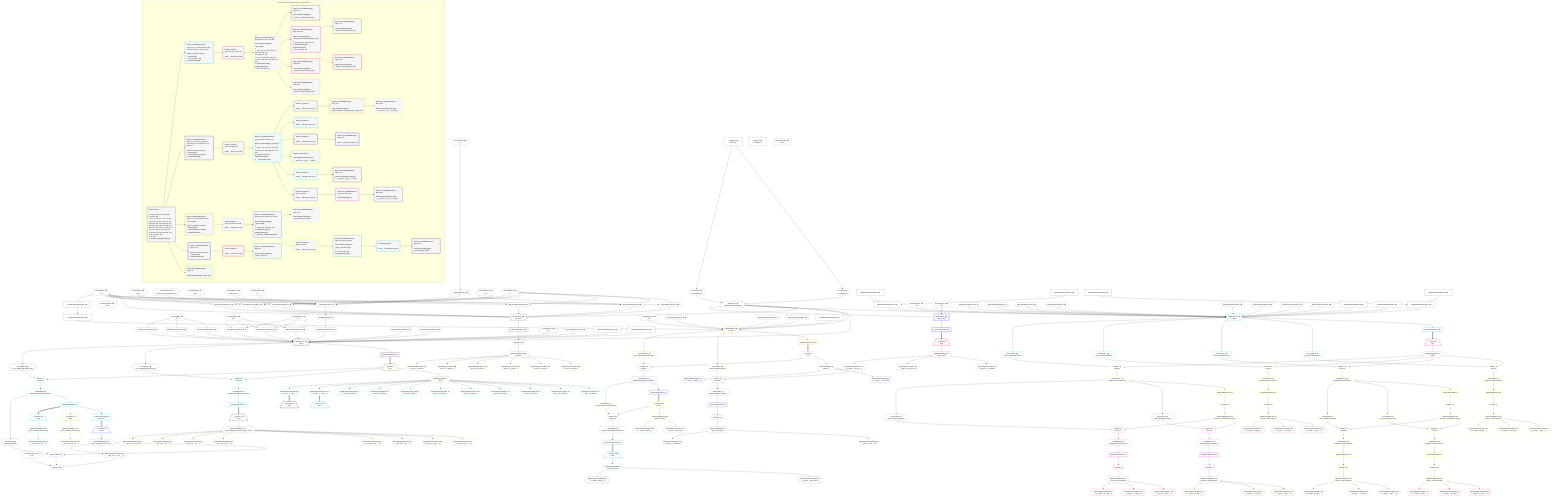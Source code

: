 %%{init: {'themeVariables': { 'fontSize': '12px'}}}%%
graph TD
    classDef path fill:#eee,stroke:#000,color:#000
    classDef plan fill:#fff,stroke-width:1px,color:#000
    classDef itemplan fill:#fff,stroke-width:2px,color:#000
    classDef unbatchedplan fill:#dff,stroke-width:1px,color:#000
    classDef sideeffectplan fill:#fcc,stroke-width:2px,color:#000
    classDef bucket fill:#f6f6f6,color:#000,stroke-width:2px,text-align:left

    subgraph "Buckets for queries/v4/procedure-computed-fields"
    Bucket0("Bucket 0 (root)<br /><br />1: 299, 303, 307, 315, 319, 323, 331, 335, 339<br />ᐳ: 6, 9, 10, 12, 17, 22, 27, 76, 86, 100, 112, 113, 121, 131, 172, 173, 183, 194, 204, 212, 282, 351, 352, 353, 354, 355, 356, 357, 358, 359, 360, 361, 362, 11, 41, 45, 48, 51, 54, 57, 91, 105, 126, 136, 139, 142, 145, 148, 156, 283, 150, 158, 164<br />2: 30, 311, 327, 343<br />3: 33, 347<br />ᐳ: First[32], PgSelectSingle[34]"):::bucket
    Bucket1("Bucket 1 (nullableBoundary)<br />Deps: 11, 12, 76, 299, 86, 183, 204, 311, 100, 315, 121, 194, 212, 327<br /><br />ROOT Connectionᐸ8ᐳ[12]<br />1: PgSelect[36]<br />ᐳ: 300, 312, 316, 328<br />2: PgSelectRows[59]"):::bucket
    Bucket2("Bucket 2 (nullableBoundary)<br />Deps: 11, 17, 91, 105, 126, 136, 139, 142, 145, 148, 164, 331, 172, 335, 173<br /><br />ROOT Connectionᐸ15ᐳ[17]<br />1: PgSelect[37]<br />ᐳ: Access[332], Access[336]<br />2: PgSelectRows[60]"):::bucket
    Bucket3("Bucket 3 (nullableBoundary)<br />Deps: 11, 22, 131, 339, 112, 282, 347, 113, 283<br /><br />ROOT Connectionᐸ20ᐳ[22]<br />1: PgSelect[38]<br />ᐳ: Access[340], Access[348]<br />2: PgSelectRows[61]"):::bucket
    Bucket4("Bucket 4 (nullableBoundary)<br />Deps: 11, 27<br /><br />ROOT Connectionᐸ25ᐳ[27]<br />1: PgSelect[39]<br />2: PgSelectRows[62]"):::bucket
    Bucket5("Bucket 5 (nullableBoundary)<br />Deps: 34<br /><br />ROOT PgSelectSingleᐸpersonᐳ[34]"):::bucket
    Bucket6("Bucket 6 (listItem)<br />Deps: 300, 312, 316, 328<br /><br />ROOT __Item{6}ᐸ59ᐳ[63]"):::bucket
    Bucket7("Bucket 7 (listItem)<br />Deps: 332, 336, 173<br /><br />ROOT __Item{7}ᐸ60ᐳ[65]"):::bucket
    Bucket8("Bucket 8 (listItem)<br />Deps: 340, 348, 113, 283<br /><br />ROOT __Item{8}ᐸ61ᐳ[67]"):::bucket
    Bucket9("Bucket 9 (listItem)<br /><br />ROOT __Item{9}ᐸ62ᐳ[69]"):::bucket
    Bucket10("Bucket 10 (nullableBoundary)<br />Deps: 300, 64, 312, 316, 328<br /><br />ROOT PgSelectSingle{6}ᐸtypesᐳ[64]<br />1: <br />ᐳ: 301, 313, 317, 329, 302, 314, 318, 330, 304, 308<br />2: 78, 88, 102, 123<br />ᐳ: 77, 79, 87, 89, 101, 103, 122, 124, 179, 200, 224, 305, 306, 309, 310<br />3: PgSelectRows[185], PgSelectRows[206]<br />ᐳ: 184, 186, 205, 207"):::bucket
    Bucket11("Bucket 11 (nullableBoundary)<br />Deps: 66, 332, 65, 336, 173<br /><br />ROOT PgSelectSingle{7}ᐸpostᐳ[66]<br />1: <br />ᐳ: 80, 92, 106, 127, 137, 140, 143, 146, 149, 166, 168, 333, 337, 334, 338<br />2: PgSelectRows[174], PgSelectRows[219]<br />3: __ListTransform[218]"):::bucket
    Bucket12("Bucket 12 (nullableBoundary)<br />Deps: 68, 340, 348, 67, 113, 283<br /><br />ROOT PgSelectSingle{8}ᐸpersonᐳ[68]<br />1: <br />ᐳ: 81, 94, 341, 349, 342, 350<br />2: PgSelectRows[133], PgSelectRows[227]<br />ᐳ: First[132], PgSelectSingle[134]"):::bucket
    Bucket13("Bucket 13 (nullableBoundary)<br />Deps: 70<br /><br />ROOT PgSelectSingle{9}ᐸedge_caseᐳ[70]"):::bucket
    Bucket14("Bucket 14 (nullableBoundary)<br />Deps: 103<br /><br />ROOT PgSelectSingle{10}ᐸfrmcdc_compoundTypeᐳ[103]"):::bucket
    Bucket15("Bucket 15 (nullableBoundary)<br />Deps: 330, 124<br /><br />ROOT PgSelectSingle{10}ᐸfrmcdc_nestedCompoundTypeᐳ[124]<br />1: <br />ᐳ: 320, 324, 321, 322, 325, 326<br />2: PgSelectRows[196], PgSelectRows[214]<br />ᐳ: 195, 197, 213, 215"):::bucket
    Bucket16("Bucket 16 (nullableBoundary)<br />Deps: 134<br /><br />ROOT PgSelectSingle{12}ᐸperson_first_postᐳ[134]"):::bucket
    Bucket17("Bucket 17 (listItem)<br /><br />ROOT __Item{17}ᐸ174ᐳ[175]"):::bucket
    Bucket18("Bucket 18 (listItem)<br /><br />ROOT __Item{18}ᐸ166ᐳ[177]"):::bucket
    Bucket19("Bucket 19 (listItem)<br /><br />ROOT __Item{19}ᐸ168ᐳ[178]"):::bucket
    Bucket20("Bucket 20 (nullableBoundary)<br />Deps: 176<br /><br />ROOT PgSelectSingle{17}ᐸpost_computed_compound_type_arrayᐳ[176]"):::bucket
    Bucket21("Bucket 21 (nullableBoundary)<br />Deps: 178<br /><br />ROOT __Item{19}ᐸ168ᐳ[178]"):::bucket
    Bucket22("Bucket 22 (subroutine)<br /><br />ROOT PgClassExpression{22}ᐸ__post_com...al_set__.vᐳ[222]"):::bucket
    Bucket23("Bucket 23 (nullableBoundary)<br />Deps: 186<br /><br />ROOT PgSelectSingle{10}ᐸfrmcdc_compoundTypeᐳ[186]"):::bucket
    Bucket24("Bucket 24 (nullableBoundary)<br />Deps: 197<br /><br />ROOT PgSelectSingle{15}ᐸfrmcdc_compoundTypeᐳ[197]"):::bucket
    Bucket25("Bucket 25 (nullableBoundary)<br />Deps: 207<br /><br />ROOT PgSelectSingle{10}ᐸfrmcdc_compoundTypeᐳ[207]"):::bucket
    Bucket26("Bucket 26 (nullableBoundary)<br />Deps: 215<br /><br />ROOT PgSelectSingle{15}ᐸfrmcdc_compoundTypeᐳ[215]"):::bucket
    Bucket27("Bucket 27 (listItem)<br />Deps: 350, 283<br /><br />ROOT __Item{27}ᐸ227ᐳ[229]"):::bucket
    Bucket28("Bucket 28 (listItem)<br /><br />ROOT __Item{28}ᐸ219ᐳ[231]"):::bucket
    Bucket29("Bucket 29 (listItem)<br />Deps: 173, 338<br /><br />ROOT __Item{29}ᐸ218ᐳ[234]"):::bucket
    Bucket30("Bucket 30 (nullableBoundary)<br />Deps: 230, 344, 229, 283<br /><br />ROOT PgSelectSingle{27}ᐸperson_friendsᐳ[230]<br />1: <br />ᐳ: 270, 274, 345, 346<br />2: PgSelectRows[293]"):::bucket
    Bucket31("Bucket 31 (nullableBoundary)<br />Deps: 233<br /><br />ROOT PgClassExpression{28}ᐸ__post_com...al_set__.vᐳ[233]"):::bucket
    Bucket32("Bucket 32 (nullableBoundary)<br />Deps: 237, 236, 239<br /><br />ROOT Edge{29}[237]"):::bucket
    Bucket33("Bucket 33 (nullableBoundary)<br />Deps: 252<br /><br />ROOT PgClassExpression{20}ᐸ__post_com...rray__.”g”ᐳ[252]"):::bucket
    Bucket34("Bucket 34 (nullableBoundary)<br />Deps: 236<br /><br />ROOT PgClassExpression{29}ᐸ__post_com...al_set__.vᐳ[236]"):::bucket
    Bucket35("Bucket 35 (listItem)<br /><br />ROOT __Item{35}ᐸ293ᐳ[294]"):::bucket
    Bucket36("Bucket 36 (nullableBoundary)<br />Deps: 295<br /><br />ROOT PgSelectSingle{35}ᐸperson_friendsᐳ[295]"):::bucket
    end
    Bucket0 --> Bucket1 & Bucket2 & Bucket3 & Bucket4 & Bucket5
    Bucket1 --> Bucket6
    Bucket2 --> Bucket7
    Bucket3 --> Bucket8
    Bucket4 --> Bucket9
    Bucket6 --> Bucket10
    Bucket7 --> Bucket11
    Bucket8 --> Bucket12
    Bucket9 --> Bucket13
    Bucket10 --> Bucket14 & Bucket15 & Bucket23 & Bucket25
    Bucket11 --> Bucket17 & Bucket18 & Bucket19 & Bucket22 & Bucket28 & Bucket29
    Bucket12 --> Bucket16 & Bucket27
    Bucket15 --> Bucket24 & Bucket26
    Bucket17 --> Bucket20
    Bucket19 --> Bucket21
    Bucket20 --> Bucket33
    Bucket27 --> Bucket30
    Bucket28 --> Bucket31
    Bucket29 --> Bucket32
    Bucket30 --> Bucket35
    Bucket32 --> Bucket34
    Bucket35 --> Bucket36

    %% plan dependencies
    PgSelect30[["PgSelect[30∈0] ➊<br />ᐸpersonᐳ"]]:::plan
    Object11{{"Object[11∈0] ➊<br />ᐸ{pgSettings,withPgClient}ᐳ"}}:::plan
    Constant351{{"Constant[351∈0] ➊<br />ᐸ1ᐳ"}}:::plan
    PgFromExpression41{{"PgFromExpression[41∈0] ➊"}}:::plan
    PgFromExpression45{{"PgFromExpression[45∈0] ➊"}}:::plan
    PgFromExpression48{{"PgFromExpression[48∈0] ➊"}}:::plan
    PgFromExpression51{{"PgFromExpression[51∈0] ➊"}}:::plan
    PgFromExpression54{{"PgFromExpression[54∈0] ➊"}}:::plan
    PgFromExpression57{{"PgFromExpression[57∈0] ➊"}}:::plan
    Object11 & Constant351 & PgFromExpression41 & PgFromExpression45 & PgFromExpression48 & PgFromExpression51 & PgFromExpression54 & PgFromExpression57 --> PgSelect30
    __InputObject150{{"__InputObject[150∈0] ➊"}}:::plan
    Constant357{{"Constant[357∈0] ➊<br />ᐸ419ᐳ"}}:::plan
    Constant358{{"Constant[358∈0] ➊<br />ᐸ'easy cheesy baked potatoes'ᐳ"}}:::plan
    Constant359{{"Constant[359∈0] ➊<br />ᐸ'red'ᐳ"}}:::plan
    Constant360{{"Constant[360∈0] ➊<br />ᐸ'BAR_FOO'ᐳ"}}:::plan
    Constant361{{"Constant[361∈0] ➊<br />ᐸ''ᐳ"}}:::plan
    __InputObject156{{"__InputObject[156∈0] ➊"}}:::plan
    Constant353{{"Constant[353∈0] ➊<br />ᐸ8ᐳ"}}:::plan
    Constant357 & Constant358 & Constant359 & Constant360 & Constant361 & __InputObject156 & Constant353 --> __InputObject150
    Constant352{{"Constant[352∈0] ➊<br />ᐸ7ᐳ"}}:::plan
    Constant351 & Constant352 --> PgFromExpression41
    Constant351 & Constant353 & Constant352 --> PgFromExpression45
    Constant351 & Constant352 --> PgFromExpression48
    Constant351 & Constant352 --> PgFromExpression51
    Constant351 & Constant352 --> PgFromExpression54
    Constant351 & Constant352 --> PgFromExpression57
    Access9{{"Access[9∈0] ➊<br />ᐸ2.pgSettingsᐳ"}}:::plan
    Access10{{"Access[10∈0] ➊<br />ᐸ2.withPgClientᐳ"}}:::plan
    Access9 & Access10 --> Object11
    PgFromExpression105{{"PgFromExpression[105∈0] ➊"}}:::plan
    Constant354{{"Constant[354∈0] ➊<br />ᐸ15ᐳ"}}:::plan
    Constant354 --> PgFromExpression105
    PgFromExpression126{{"PgFromExpression[126∈0] ➊"}}:::plan
    Constant355{{"Constant[355∈0] ➊<br />ᐸ20ᐳ"}}:::plan
    Constant356{{"Constant[356∈0] ➊<br />ᐸ'[...]'ᐳ"}}:::plan
    Constant355 & Constant356 --> PgFromExpression126
    PgFromExpression139{{"PgFromExpression[139∈0] ➊"}}:::plan
    Constant354 --> PgFromExpression139
    PgFromExpression142{{"PgFromExpression[142∈0] ➊"}}:::plan
    Constant355 & Constant356 --> PgFromExpression142
    PgFromExpression145{{"PgFromExpression[145∈0] ➊"}}:::plan
    Constant354 --> PgFromExpression145
    PgFromExpression148{{"PgFromExpression[148∈0] ➊"}}:::plan
    Constant355 & Constant356 --> PgFromExpression148
    Constant362{{"Constant[362∈0] ➊<br />ᐸ5ᐳ"}}:::plan
    Constant362 --> __InputObject156
    PgSelectInlineApply311["PgSelectInlineApply[311∈0] ➊"]:::plan
    PgSelectInlineApply303["PgSelectInlineApply[303∈0] ➊"]:::plan
    PgSelectInlineApply307["PgSelectInlineApply[307∈0] ➊"]:::plan
    PgSelectInlineApply303 & PgSelectInlineApply307 --> PgSelectInlineApply311
    PgSelectInlineApply327["PgSelectInlineApply[327∈0] ➊"]:::plan
    PgSelectInlineApply319["PgSelectInlineApply[319∈0] ➊"]:::plan
    PgSelectInlineApply323["PgSelectInlineApply[323∈0] ➊"]:::plan
    PgSelectInlineApply319 & PgSelectInlineApply323 --> PgSelectInlineApply327
    __Value2["__Value[2∈0] ➊<br />ᐸcontextᐳ"]:::plan
    __Value2 --> Access9
    __Value2 --> Access10
    First32{{"First[32∈0] ➊"}}:::plan
    PgSelectRows33[["PgSelectRows[33∈0] ➊"]]:::plan
    PgSelectRows33 --> First32
    PgSelect30 --> PgSelectRows33
    PgSelectSingle34{{"PgSelectSingle[34∈0] ➊<br />ᐸpersonᐳ"}}:::plan
    First32 --> PgSelectSingle34
    PgFromExpression91{{"PgFromExpression[91∈0] ➊"}}:::plan
    PgFromExpression136{{"PgFromExpression[136∈0] ➊"}}:::plan
    BakedInput158{{"BakedInput[158∈0] ➊"}}:::plan
    __InputObject150 --> BakedInput158
    PgFromExpression164{{"PgFromExpression[164∈0] ➊"}}:::plan
    BakedInput158 --> PgFromExpression164
    Connection283{{"Connection[283∈0] ➊<br />ᐸ278ᐳ"}}:::plan
    Constant351 --> Connection283
    PgSelectInlineApply343["PgSelectInlineApply[343∈0] ➊"]:::plan
    Constant351 --> PgSelectInlineApply343
    PgSelectInlineApply347["PgSelectInlineApply[347∈0] ➊"]:::plan
    PgSelectInlineApply343 --> PgSelectInlineApply347
    __Value4["__Value[4∈0] ➊<br />ᐸrootValueᐳ"]:::plan
    Connection12{{"Connection[12∈0] ➊<br />ᐸ8ᐳ"}}:::plan
    Connection17{{"Connection[17∈0] ➊<br />ᐸ15ᐳ"}}:::plan
    Connection22{{"Connection[22∈0] ➊<br />ᐸ20ᐳ"}}:::plan
    Connection27{{"Connection[27∈0] ➊<br />ᐸ25ᐳ"}}:::plan
    PgFromExpression76{{"PgFromExpression[76∈0] ➊"}}:::plan
    PgFromExpression86{{"PgFromExpression[86∈0] ➊"}}:::plan
    PgFromExpression100{{"PgFromExpression[100∈0] ➊"}}:::plan
    PgFromExpression112{{"PgFromExpression[112∈0] ➊"}}:::plan
    Connection113{{"Connection[113∈0] ➊<br />ᐸ108ᐳ"}}:::plan
    PgFromExpression121{{"PgFromExpression[121∈0] ➊"}}:::plan
    PgFromExpression131{{"PgFromExpression[131∈0] ➊"}}:::plan
    PgFromExpression172{{"PgFromExpression[172∈0] ➊"}}:::plan
    Connection173{{"Connection[173∈0] ➊<br />ᐸ170ᐳ"}}:::plan
    PgFromExpression183{{"PgFromExpression[183∈0] ➊"}}:::plan
    PgFromExpression194{{"PgFromExpression[194∈0] ➊"}}:::plan
    PgFromExpression204{{"PgFromExpression[204∈0] ➊"}}:::plan
    PgFromExpression212{{"PgFromExpression[212∈0] ➊"}}:::plan
    PgFromExpression282{{"PgFromExpression[282∈0] ➊"}}:::plan
    PgSelectInlineApply299["PgSelectInlineApply[299∈0] ➊"]:::plan
    PgSelectInlineApply315["PgSelectInlineApply[315∈0] ➊"]:::plan
    PgSelectInlineApply331["PgSelectInlineApply[331∈0] ➊"]:::plan
    PgSelectInlineApply335["PgSelectInlineApply[335∈0] ➊"]:::plan
    PgSelectInlineApply339["PgSelectInlineApply[339∈0] ➊"]:::plan
    PgSelect36[["PgSelect[36∈1] ➊<br />ᐸtypesᐳ"]]:::plan
    Object11 & Connection12 & PgFromExpression76 & PgSelectInlineApply299 & PgFromExpression86 & PgFromExpression183 & PgFromExpression204 & PgSelectInlineApply311 & PgFromExpression100 & PgSelectInlineApply315 & PgFromExpression121 & PgFromExpression194 & PgFromExpression212 & PgSelectInlineApply327 --> PgSelect36
    PgSelectRows59[["PgSelectRows[59∈1] ➊"]]:::plan
    PgSelect36 --> PgSelectRows59
    Access300{{"Access[300∈1] ➊<br />ᐸ36.m.joinDetailsFor72ᐳ"}}:::plan
    PgSelect36 --> Access300
    Access312{{"Access[312∈1] ➊<br />ᐸ36.m.joinDetailsFor84ᐳ"}}:::plan
    PgSelect36 --> Access312
    Access316{{"Access[316∈1] ➊<br />ᐸ36.m.joinDetailsFor98ᐳ"}}:::plan
    PgSelect36 --> Access316
    Access328{{"Access[328∈1] ➊<br />ᐸ36.m.joinDetailsFor119ᐳ"}}:::plan
    PgSelect36 --> Access328
    PgSelect37[["PgSelect[37∈2] ➊<br />ᐸpostᐳ"]]:::plan
    Object11 & Connection17 & PgFromExpression91 & PgFromExpression105 & PgFromExpression126 & PgFromExpression136 & PgFromExpression139 & PgFromExpression142 & PgFromExpression145 & PgFromExpression148 & PgFromExpression164 & PgSelectInlineApply331 & PgFromExpression172 & PgSelectInlineApply335 --> PgSelect37
    PgSelectRows60[["PgSelectRows[60∈2] ➊"]]:::plan
    PgSelect37 --> PgSelectRows60
    Access332{{"Access[332∈2] ➊<br />ᐸ37.m.subqueryDetailsFor160ᐳ"}}:::plan
    PgSelect37 --> Access332
    Access336{{"Access[336∈2] ➊<br />ᐸ37.m.subqueryDetailsFor199ᐳ"}}:::plan
    PgSelect37 --> Access336
    PgSelect38[["PgSelect[38∈3] ➊<br />ᐸpersonᐳ"]]:::plan
    Object11 & Connection22 & PgFromExpression131 & PgSelectInlineApply339 & PgFromExpression112 & PgFromExpression282 & PgSelectInlineApply347 --> PgSelect38
    PgSelectRows61[["PgSelectRows[61∈3] ➊"]]:::plan
    PgSelect38 --> PgSelectRows61
    Access340{{"Access[340∈3] ➊<br />ᐸ38.m.joinDetailsFor129ᐳ"}}:::plan
    PgSelect38 --> Access340
    Access348{{"Access[348∈3] ➊<br />ᐸ38.m.subqueryDetailsFor188ᐳ"}}:::plan
    PgSelect38 --> Access348
    PgSelect39[["PgSelect[39∈4] ➊<br />ᐸedge_caseᐳ"]]:::plan
    Object11 & Connection27 --> PgSelect39
    PgSelectRows62[["PgSelectRows[62∈4] ➊"]]:::plan
    PgSelect39 --> PgSelectRows62
    PgClassExpression42{{"PgClassExpression[42∈5] ➊<br />ᐸ(1/0) /* E...ferred! */ᐳ"}}:::plan
    PgSelectSingle34 --> PgClassExpression42
    PgClassExpression46{{"PgClassExpression[46∈5] ➊<br />ᐸ(1/0) /* E...ferred! */ᐳ"}}:::plan
    PgSelectSingle34 --> PgClassExpression46
    PgClassExpression49{{"PgClassExpression[49∈5] ➊<br />ᐸ(1/0) /* E...ferred! */ᐳ"}}:::plan
    PgSelectSingle34 --> PgClassExpression49
    PgClassExpression52{{"PgClassExpression[52∈5] ➊<br />ᐸ(1/0) /* E...ferred! */ᐳ"}}:::plan
    PgSelectSingle34 --> PgClassExpression52
    PgClassExpression55{{"PgClassExpression[55∈5] ➊<br />ᐸ(1/0) /* E...ferred! */ᐳ"}}:::plan
    PgSelectSingle34 --> PgClassExpression55
    PgClassExpression58{{"PgClassExpression[58∈5] ➊<br />ᐸ(1/0) /* E...ferred! */ᐳ"}}:::plan
    PgSelectSingle34 --> PgClassExpression58
    __Item63[/"__Item[63∈6]<br />ᐸ59ᐳ"\]:::itemplan
    PgSelectRows59 ==> __Item63
    PgSelectSingle64{{"PgSelectSingle[64∈6]<br />ᐸtypesᐳ"}}:::plan
    __Item63 --> PgSelectSingle64
    __Item65[/"__Item[65∈7]<br />ᐸ60ᐳ"\]:::itemplan
    PgSelectRows60 ==> __Item65
    PgSelectSingle66{{"PgSelectSingle[66∈7]<br />ᐸpostᐳ"}}:::plan
    __Item65 --> PgSelectSingle66
    __Item67[/"__Item[67∈8]<br />ᐸ61ᐳ"\]:::itemplan
    PgSelectRows61 ==> __Item67
    PgSelectSingle68{{"PgSelectSingle[68∈8]<br />ᐸpersonᐳ"}}:::plan
    __Item67 --> PgSelectSingle68
    __Item69[/"__Item[69∈9]<br />ᐸ62ᐳ"\]:::itemplan
    PgSelectRows62 ==> __Item69
    PgSelectSingle70{{"PgSelectSingle[70∈9]<br />ᐸedge_caseᐳ"}}:::plan
    __Item69 --> PgSelectSingle70
    List301{{"List[301∈10]<br />ᐸ300,64ᐳ"}}:::plan
    Access300 & PgSelectSingle64 --> List301
    List305{{"List[305∈10]<br />ᐸ304,89ᐳ"}}:::plan
    Access304{{"Access[304∈10]<br />ᐸ314.m.joinDetailsFor181ᐳ"}}:::plan
    PgSelectSingle89{{"PgSelectSingle[89∈10]<br />ᐸfrmcdc_nestedCompoundTypeᐳ"}}:::plan
    Access304 & PgSelectSingle89 --> List305
    List309{{"List[309∈10]<br />ᐸ308,89ᐳ"}}:::plan
    Access308{{"Access[308∈10]<br />ᐸ314.m.joinDetailsFor202ᐳ"}}:::plan
    Access308 & PgSelectSingle89 --> List309
    List313{{"List[313∈10]<br />ᐸ312,64ᐳ"}}:::plan
    Access312 & PgSelectSingle64 --> List313
    List317{{"List[317∈10]<br />ᐸ316,64ᐳ"}}:::plan
    Access316 & PgSelectSingle64 --> List317
    List329{{"List[329∈10]<br />ᐸ328,64ᐳ"}}:::plan
    Access328 & PgSelectSingle64 --> List329
    First77{{"First[77∈10]"}}:::plan
    PgSelectRows78[["PgSelectRows[78∈10]"]]:::plan
    PgSelectRows78 --> First77
    Lambda302{{"Lambda[302∈10]<br />ᐸpgInlineViaJoinTransformᐳ"}}:::plan
    Lambda302 --> PgSelectRows78
    PgSelectSingle79{{"PgSelectSingle[79∈10]<br />ᐸfrmcdc_compoundTypeᐳ"}}:::plan
    First77 --> PgSelectSingle79
    First87{{"First[87∈10]"}}:::plan
    PgSelectRows88[["PgSelectRows[88∈10]"]]:::plan
    PgSelectRows88 --> First87
    Lambda314{{"Lambda[314∈10]<br />ᐸpgInlineViaJoinTransformᐳ"}}:::plan
    Lambda314 --> PgSelectRows88
    First87 --> PgSelectSingle89
    First101{{"First[101∈10]"}}:::plan
    PgSelectRows102[["PgSelectRows[102∈10]"]]:::plan
    PgSelectRows102 --> First101
    Lambda318{{"Lambda[318∈10]<br />ᐸpgInlineViaJoinTransformᐳ"}}:::plan
    Lambda318 --> PgSelectRows102
    PgSelectSingle103{{"PgSelectSingle[103∈10]<br />ᐸfrmcdc_compoundTypeᐳ"}}:::plan
    First101 --> PgSelectSingle103
    First122{{"First[122∈10]"}}:::plan
    PgSelectRows123[["PgSelectRows[123∈10]"]]:::plan
    PgSelectRows123 --> First122
    Lambda330{{"Lambda[330∈10]<br />ᐸpgInlineViaJoinTransformᐳ"}}:::plan
    Lambda330 --> PgSelectRows123
    PgSelectSingle124{{"PgSelectSingle[124∈10]<br />ᐸfrmcdc_nestedCompoundTypeᐳ"}}:::plan
    First122 --> PgSelectSingle124
    PgClassExpression179{{"PgClassExpression[179∈10]<br />ᐸ__frmcdc_c...type__.”a”ᐳ"}}:::plan
    PgSelectSingle79 --> PgClassExpression179
    First184{{"First[184∈10]"}}:::plan
    PgSelectRows185[["PgSelectRows[185∈10]"]]:::plan
    PgSelectRows185 --> First184
    Lambda306{{"Lambda[306∈10]<br />ᐸpgInlineViaJoinTransformᐳ"}}:::plan
    Lambda306 --> PgSelectRows185
    PgSelectSingle186{{"PgSelectSingle[186∈10]<br />ᐸfrmcdc_compoundTypeᐳ"}}:::plan
    First184 --> PgSelectSingle186
    PgClassExpression200{{"PgClassExpression[200∈10]<br />ᐸ__frmcdc_c....”foo_bar”ᐳ"}}:::plan
    PgSelectSingle79 --> PgClassExpression200
    First205{{"First[205∈10]"}}:::plan
    PgSelectRows206[["PgSelectRows[206∈10]"]]:::plan
    PgSelectRows206 --> First205
    Lambda310{{"Lambda[310∈10]<br />ᐸpgInlineViaJoinTransformᐳ"}}:::plan
    Lambda310 --> PgSelectRows206
    PgSelectSingle207{{"PgSelectSingle[207∈10]<br />ᐸfrmcdc_compoundTypeᐳ"}}:::plan
    First205 --> PgSelectSingle207
    PgClassExpression224{{"PgClassExpression[224∈10]<br />ᐸ”c”.”compo...nd_type__)ᐳ"}}:::plan
    PgSelectSingle79 --> PgClassExpression224
    List301 --> Lambda302
    Lambda314 --> Access304
    List305 --> Lambda306
    Lambda314 --> Access308
    List309 --> Lambda310
    List313 --> Lambda314
    List317 --> Lambda318
    List329 --> Lambda330
    List333{{"List[333∈11]<br />ᐸ332,65ᐳ"}}:::plan
    Access332 & __Item65 --> List333
    List337{{"List[337∈11]<br />ᐸ336,65ᐳ"}}:::plan
    Access336 & __Item65 --> List337
    PgClassExpression80{{"PgClassExpression[80∈11]<br />ᐸ__post__.”headline”ᐳ"}}:::plan
    PgSelectSingle66 --> PgClassExpression80
    PgClassExpression92{{"PgClassExpression[92∈11]<br />ᐸ(1/0) /* E...ferred! */ᐳ"}}:::plan
    PgSelectSingle66 --> PgClassExpression92
    PgClassExpression106{{"PgClassExpression[106∈11]<br />ᐸ(1/0) /* E...ferred! */ᐳ"}}:::plan
    PgSelectSingle66 --> PgClassExpression106
    PgClassExpression127{{"PgClassExpression[127∈11]<br />ᐸ(1/0) /* E...ferred! */ᐳ"}}:::plan
    PgSelectSingle66 --> PgClassExpression127
    PgClassExpression137{{"PgClassExpression[137∈11]<br />ᐸ(1/0) /* E...ferred! */ᐳ"}}:::plan
    PgSelectSingle66 --> PgClassExpression137
    PgClassExpression140{{"PgClassExpression[140∈11]<br />ᐸ(1/0) /* E...ferred! */ᐳ"}}:::plan
    PgSelectSingle66 --> PgClassExpression140
    PgClassExpression143{{"PgClassExpression[143∈11]<br />ᐸ(1/0) /* E...ferred! */ᐳ"}}:::plan
    PgSelectSingle66 --> PgClassExpression143
    PgClassExpression146{{"PgClassExpression[146∈11]<br />ᐸ(1/0) /* E...ferred! */ᐳ"}}:::plan
    PgSelectSingle66 --> PgClassExpression146
    PgClassExpression149{{"PgClassExpression[149∈11]<br />ᐸ(1/0) /* E...ferred! */ᐳ"}}:::plan
    PgSelectSingle66 --> PgClassExpression149
    PgClassExpression166{{"PgClassExpression[166∈11]<br />ᐸ”a”.”post_...(__post__)ᐳ"}}:::plan
    PgSelectSingle66 --> PgClassExpression166
    PgClassExpression168{{"PgClassExpression[168∈11]<br />ᐸ”a”.”post_...(__post__)ᐳ"}}:::plan
    PgSelectSingle66 --> PgClassExpression168
    PgSelectRows174[["PgSelectRows[174∈11]"]]:::plan
    Lambda334{{"Lambda[334∈11]<br />ᐸpgInlineViaSubqueryTransformᐳ"}}:::plan
    Lambda334 --> PgSelectRows174
    __ListTransform218[["__ListTransform[218∈11]<br />ᐸeach:217ᐳ"]]:::plan
    PgSelectRows219[["PgSelectRows[219∈11]"]]:::plan
    PgSelectRows219 --> __ListTransform218
    Lambda338{{"Lambda[338∈11]<br />ᐸpgInlineViaSubqueryTransformᐳ"}}:::plan
    Lambda338 --> PgSelectRows219
    List333 --> Lambda334
    List337 --> Lambda338
    List341{{"List[341∈12]<br />ᐸ340,68ᐳ"}}:::plan
    Access340 & PgSelectSingle68 --> List341
    List349{{"List[349∈12]<br />ᐸ348,67ᐳ"}}:::plan
    Access348 & __Item67 --> List349
    PgClassExpression81{{"PgClassExpression[81∈12]<br />ᐸ__person__...full_name”ᐳ"}}:::plan
    PgSelectSingle68 --> PgClassExpression81
    PgClassExpression94{{"PgClassExpression[94∈12]<br />ᐸ”c”.”perso..._person__)ᐳ"}}:::plan
    PgSelectSingle68 --> PgClassExpression94
    First132{{"First[132∈12]"}}:::plan
    PgSelectRows133[["PgSelectRows[133∈12]"]]:::plan
    PgSelectRows133 --> First132
    Lambda342{{"Lambda[342∈12]<br />ᐸpgInlineViaJoinTransformᐳ"}}:::plan
    Lambda342 --> PgSelectRows133
    PgSelectSingle134{{"PgSelectSingle[134∈12]<br />ᐸperson_first_postᐳ"}}:::plan
    First132 --> PgSelectSingle134
    PgSelectRows227[["PgSelectRows[227∈12]"]]:::plan
    Lambda350{{"Lambda[350∈12]<br />ᐸpgInlineViaSubqueryTransformᐳ"}}:::plan
    Lambda350 --> PgSelectRows227
    List341 --> Lambda342
    List349 --> Lambda350
    PgClassExpression82{{"PgClassExpression[82∈13]<br />ᐸ__edge_cas...s_default”ᐳ"}}:::plan
    PgSelectSingle70 --> PgClassExpression82
    PgClassExpression95{{"PgClassExpression[95∈13]<br />ᐸ__edge_cas...cast_easy”ᐳ"}}:::plan
    PgSelectSingle70 --> PgClassExpression95
    PgClassExpression115{{"PgClassExpression[115∈13]<br />ᐸ”c”.”edge_...ge_case__)ᐳ"}}:::plan
    PgSelectSingle70 --> PgClassExpression115
    PgClassExpression187{{"PgClassExpression[187∈14]<br />ᐸ__frmcdc_c...type__.”a”ᐳ"}}:::plan
    PgSelectSingle103 --> PgClassExpression187
    PgClassExpression208{{"PgClassExpression[208∈14]<br />ᐸ__frmcdc_c....”foo_bar”ᐳ"}}:::plan
    PgSelectSingle103 --> PgClassExpression208
    PgClassExpression226{{"PgClassExpression[226∈14]<br />ᐸ”c”.”compo...nd_type__)ᐳ"}}:::plan
    PgSelectSingle103 --> PgClassExpression226
    List321{{"List[321∈15]<br />ᐸ320,124ᐳ"}}:::plan
    Access320{{"Access[320∈15]<br />ᐸ330.m.joinDetailsFor190ᐳ"}}:::plan
    Access320 & PgSelectSingle124 --> List321
    List325{{"List[325∈15]<br />ᐸ324,124ᐳ"}}:::plan
    Access324{{"Access[324∈15]<br />ᐸ330.m.joinDetailsFor210ᐳ"}}:::plan
    Access324 & PgSelectSingle124 --> List325
    First195{{"First[195∈15]"}}:::plan
    PgSelectRows196[["PgSelectRows[196∈15]"]]:::plan
    PgSelectRows196 --> First195
    Lambda322{{"Lambda[322∈15]<br />ᐸpgInlineViaJoinTransformᐳ"}}:::plan
    Lambda322 --> PgSelectRows196
    PgSelectSingle197{{"PgSelectSingle[197∈15]<br />ᐸfrmcdc_compoundTypeᐳ"}}:::plan
    First195 --> PgSelectSingle197
    First213{{"First[213∈15]"}}:::plan
    PgSelectRows214[["PgSelectRows[214∈15]"]]:::plan
    PgSelectRows214 --> First213
    Lambda326{{"Lambda[326∈15]<br />ᐸpgInlineViaJoinTransformᐳ"}}:::plan
    Lambda326 --> PgSelectRows214
    PgSelectSingle215{{"PgSelectSingle[215∈15]<br />ᐸfrmcdc_compoundTypeᐳ"}}:::plan
    First213 --> PgSelectSingle215
    Lambda330 --> Access320
    List321 --> Lambda322
    Lambda330 --> Access324
    List325 --> Lambda326
    PgClassExpression198{{"PgClassExpression[198∈16]<br />ᐸ__person_f...ost__.”id”ᐳ"}}:::plan
    PgSelectSingle134 --> PgClassExpression198
    PgClassExpression216{{"PgClassExpression[216∈16]<br />ᐸ__person_f...”headline”ᐳ"}}:::plan
    PgSelectSingle134 --> PgClassExpression216
    __Item175[/"__Item[175∈17]<br />ᐸ174ᐳ"\]:::itemplan
    PgSelectRows174 ==> __Item175
    PgSelectSingle176{{"PgSelectSingle[176∈17]<br />ᐸpost_computed_compound_type_arrayᐳ"}}:::plan
    __Item175 --> PgSelectSingle176
    __Item177[/"__Item[177∈18]<br />ᐸ166ᐳ"\]:::itemplan
    PgClassExpression166 ==> __Item177
    __Item178[/"__Item[178∈19]<br />ᐸ168ᐳ"\]:::itemplan
    PgClassExpression168 ==> __Item178
    PgClassExpression240{{"PgClassExpression[240∈20]<br />ᐸ__post_com...rray__.”a”ᐳ"}}:::plan
    PgSelectSingle176 --> PgClassExpression240
    PgClassExpression242{{"PgClassExpression[242∈20]<br />ᐸ__post_com...rray__.”b”ᐳ"}}:::plan
    PgSelectSingle176 --> PgClassExpression242
    PgClassExpression244{{"PgClassExpression[244∈20]<br />ᐸ__post_com...rray__.”c”ᐳ"}}:::plan
    PgSelectSingle176 --> PgClassExpression244
    PgClassExpression246{{"PgClassExpression[246∈20]<br />ᐸ__post_com...rray__.”d”ᐳ"}}:::plan
    PgSelectSingle176 --> PgClassExpression246
    PgClassExpression248{{"PgClassExpression[248∈20]<br />ᐸ__post_com...rray__.”e”ᐳ"}}:::plan
    PgSelectSingle176 --> PgClassExpression248
    PgClassExpression250{{"PgClassExpression[250∈20]<br />ᐸ__post_com...rray__.”f”ᐳ"}}:::plan
    PgSelectSingle176 --> PgClassExpression250
    PgClassExpression252{{"PgClassExpression[252∈20]<br />ᐸ__post_com...rray__.”g”ᐳ"}}:::plan
    PgSelectSingle176 --> PgClassExpression252
    PgClassExpression253{{"PgClassExpression[253∈20]<br />ᐸ__post_com....”foo_bar”ᐳ"}}:::plan
    PgSelectSingle176 --> PgClassExpression253
    __Item220[/"__Item[220∈22]<br />ᐸ219ᐳ"\]:::itemplan
    PgSelectRows219 -.-> __Item220
    PgSelectSingle221{{"PgSelectSingle[221∈22]<br />ᐸpost_computed_interval_setᐳ"}}:::plan
    __Item220 --> PgSelectSingle221
    PgClassExpression222{{"PgClassExpression[222∈22]<br />ᐸ__post_com...al_set__.vᐳ"}}:::plan
    PgSelectSingle221 --> PgClassExpression222
    PgClassExpression254{{"PgClassExpression[254∈23]<br />ᐸ__frmcdc_c...type__.”a”ᐳ"}}:::plan
    PgSelectSingle186 --> PgClassExpression254
    PgClassExpression258{{"PgClassExpression[258∈23]<br />ᐸ__frmcdc_c....”foo_bar”ᐳ"}}:::plan
    PgSelectSingle186 --> PgClassExpression258
    PgClassExpression263{{"PgClassExpression[263∈23]<br />ᐸ”c”.”compo...nd_type__)ᐳ"}}:::plan
    PgSelectSingle186 --> PgClassExpression263
    PgClassExpression255{{"PgClassExpression[255∈24]<br />ᐸ__frmcdc_c...type__.”a”ᐳ"}}:::plan
    PgSelectSingle197 --> PgClassExpression255
    PgClassExpression259{{"PgClassExpression[259∈24]<br />ᐸ__frmcdc_c....”foo_bar”ᐳ"}}:::plan
    PgSelectSingle197 --> PgClassExpression259
    PgClassExpression265{{"PgClassExpression[265∈24]<br />ᐸ”c”.”compo...nd_type__)ᐳ"}}:::plan
    PgSelectSingle197 --> PgClassExpression265
    PgClassExpression256{{"PgClassExpression[256∈25]<br />ᐸ__frmcdc_c...type__.”a”ᐳ"}}:::plan
    PgSelectSingle207 --> PgClassExpression256
    PgClassExpression260{{"PgClassExpression[260∈25]<br />ᐸ__frmcdc_c....”foo_bar”ᐳ"}}:::plan
    PgSelectSingle207 --> PgClassExpression260
    PgClassExpression267{{"PgClassExpression[267∈25]<br />ᐸ”c”.”compo...nd_type__)ᐳ"}}:::plan
    PgSelectSingle207 --> PgClassExpression267
    PgClassExpression257{{"PgClassExpression[257∈26]<br />ᐸ__frmcdc_c...type__.”a”ᐳ"}}:::plan
    PgSelectSingle215 --> PgClassExpression257
    PgClassExpression261{{"PgClassExpression[261∈26]<br />ᐸ__frmcdc_c....”foo_bar”ᐳ"}}:::plan
    PgSelectSingle215 --> PgClassExpression261
    PgClassExpression269{{"PgClassExpression[269∈26]<br />ᐸ”c”.”compo...nd_type__)ᐳ"}}:::plan
    PgSelectSingle215 --> PgClassExpression269
    __Item229[/"__Item[229∈27]<br />ᐸ227ᐳ"\]:::itemplan
    PgSelectRows227 ==> __Item229
    PgSelectSingle230{{"PgSelectSingle[230∈27]<br />ᐸperson_friendsᐳ"}}:::plan
    __Item229 --> PgSelectSingle230
    Access344{{"Access[344∈27]<br />ᐸ350.m.subqueryDetailsFor290ᐳ"}}:::plan
    Lambda350 --> Access344
    __Item231[/"__Item[231∈28]<br />ᐸ219ᐳ"\]:::itemplan
    PgSelectRows219 ==> __Item231
    PgSelectSingle232{{"PgSelectSingle[232∈28]<br />ᐸpost_computed_interval_setᐳ"}}:::plan
    __Item231 --> PgSelectSingle232
    PgClassExpression233{{"PgClassExpression[233∈28]<br />ᐸ__post_com...al_set__.vᐳ"}}:::plan
    PgSelectSingle232 --> PgClassExpression233
    Edge237{{"Edge[237∈29]"}}:::plan
    PgClassExpression236{{"PgClassExpression[236∈29]<br />ᐸ__post_com...al_set__.vᐳ"}}:::plan
    PgCursor239{{"PgCursor[239∈29]"}}:::plan
    PgClassExpression236 & PgCursor239 & Connection173 --> Edge237
    PgSelectSingle235{{"PgSelectSingle[235∈29]<br />ᐸpost_computed_interval_setᐳ"}}:::plan
    Access238{{"Access[238∈29]<br />ᐸ338.cursorDetailsᐳ"}}:::plan
    PgSelectSingle235 & Access238 --> PgCursor239
    __Item234[/"__Item[234∈29]<br />ᐸ218ᐳ"\]:::itemplan
    __ListTransform218 ==> __Item234
    __Item234 --> PgSelectSingle235
    PgSelectSingle235 --> PgClassExpression236
    Lambda338 --> Access238
    List345{{"List[345∈30]<br />ᐸ344,229ᐳ"}}:::plan
    Access344 & __Item229 --> List345
    PgClassExpression270{{"PgClassExpression[270∈30]<br />ᐸ__person_f...full_name”ᐳ"}}:::plan
    PgSelectSingle230 --> PgClassExpression270
    PgClassExpression274{{"PgClassExpression[274∈30]<br />ᐸ”c”.”perso...friends__)ᐳ"}}:::plan
    PgSelectSingle230 --> PgClassExpression274
    PgSelectRows293[["PgSelectRows[293∈30]"]]:::plan
    Lambda346{{"Lambda[346∈30]<br />ᐸpgInlineViaSubqueryTransformᐳ"}}:::plan
    Lambda346 --> PgSelectRows293
    List345 --> Lambda346
    __Item294[/"__Item[294∈35]<br />ᐸ293ᐳ"\]:::itemplan
    PgSelectRows293 ==> __Item294
    PgSelectSingle295{{"PgSelectSingle[295∈35]<br />ᐸperson_friendsᐳ"}}:::plan
    __Item294 --> PgSelectSingle295
    PgClassExpression296{{"PgClassExpression[296∈36]<br />ᐸ__person_f...full_name”ᐳ"}}:::plan
    PgSelectSingle295 --> PgClassExpression296
    PgClassExpression298{{"PgClassExpression[298∈36]<br />ᐸ”c”.”perso...friends__)ᐳ"}}:::plan
    PgSelectSingle295 --> PgClassExpression298

    %% define steps
    classDef bucket0 stroke:#696969
    class Bucket0,__Value2,__Value4,Access9,Access10,Object11,Connection12,Connection17,Connection22,Connection27,PgSelect30,First32,PgSelectRows33,PgSelectSingle34,PgFromExpression41,PgFromExpression45,PgFromExpression48,PgFromExpression51,PgFromExpression54,PgFromExpression57,PgFromExpression76,PgFromExpression86,PgFromExpression91,PgFromExpression100,PgFromExpression105,PgFromExpression112,Connection113,PgFromExpression121,PgFromExpression126,PgFromExpression131,PgFromExpression136,PgFromExpression139,PgFromExpression142,PgFromExpression145,PgFromExpression148,__InputObject150,__InputObject156,BakedInput158,PgFromExpression164,PgFromExpression172,Connection173,PgFromExpression183,PgFromExpression194,PgFromExpression204,PgFromExpression212,PgFromExpression282,Connection283,PgSelectInlineApply299,PgSelectInlineApply303,PgSelectInlineApply307,PgSelectInlineApply311,PgSelectInlineApply315,PgSelectInlineApply319,PgSelectInlineApply323,PgSelectInlineApply327,PgSelectInlineApply331,PgSelectInlineApply335,PgSelectInlineApply339,PgSelectInlineApply343,PgSelectInlineApply347,Constant351,Constant352,Constant353,Constant354,Constant355,Constant356,Constant357,Constant358,Constant359,Constant360,Constant361,Constant362 bucket0
    classDef bucket1 stroke:#00bfff
    class Bucket1,PgSelect36,PgSelectRows59,Access300,Access312,Access316,Access328 bucket1
    classDef bucket2 stroke:#7f007f
    class Bucket2,PgSelect37,PgSelectRows60,Access332,Access336 bucket2
    classDef bucket3 stroke:#ffa500
    class Bucket3,PgSelect38,PgSelectRows61,Access340,Access348 bucket3
    classDef bucket4 stroke:#0000ff
    class Bucket4,PgSelect39,PgSelectRows62 bucket4
    classDef bucket5 stroke:#7fff00
    class Bucket5,PgClassExpression42,PgClassExpression46,PgClassExpression49,PgClassExpression52,PgClassExpression55,PgClassExpression58 bucket5
    classDef bucket6 stroke:#ff1493
    class Bucket6,__Item63,PgSelectSingle64 bucket6
    classDef bucket7 stroke:#808000
    class Bucket7,__Item65,PgSelectSingle66 bucket7
    classDef bucket8 stroke:#dda0dd
    class Bucket8,__Item67,PgSelectSingle68 bucket8
    classDef bucket9 stroke:#ff0000
    class Bucket9,__Item69,PgSelectSingle70 bucket9
    classDef bucket10 stroke:#ffff00
    class Bucket10,First77,PgSelectRows78,PgSelectSingle79,First87,PgSelectRows88,PgSelectSingle89,First101,PgSelectRows102,PgSelectSingle103,First122,PgSelectRows123,PgSelectSingle124,PgClassExpression179,First184,PgSelectRows185,PgSelectSingle186,PgClassExpression200,First205,PgSelectRows206,PgSelectSingle207,PgClassExpression224,List301,Lambda302,Access304,List305,Lambda306,Access308,List309,Lambda310,List313,Lambda314,List317,Lambda318,List329,Lambda330 bucket10
    classDef bucket11 stroke:#00ffff
    class Bucket11,PgClassExpression80,PgClassExpression92,PgClassExpression106,PgClassExpression127,PgClassExpression137,PgClassExpression140,PgClassExpression143,PgClassExpression146,PgClassExpression149,PgClassExpression166,PgClassExpression168,PgSelectRows174,__ListTransform218,PgSelectRows219,List333,Lambda334,List337,Lambda338 bucket11
    classDef bucket12 stroke:#4169e1
    class Bucket12,PgClassExpression81,PgClassExpression94,First132,PgSelectRows133,PgSelectSingle134,PgSelectRows227,List341,Lambda342,List349,Lambda350 bucket12
    classDef bucket13 stroke:#3cb371
    class Bucket13,PgClassExpression82,PgClassExpression95,PgClassExpression115 bucket13
    classDef bucket14 stroke:#a52a2a
    class Bucket14,PgClassExpression187,PgClassExpression208,PgClassExpression226 bucket14
    classDef bucket15 stroke:#ff00ff
    class Bucket15,First195,PgSelectRows196,PgSelectSingle197,First213,PgSelectRows214,PgSelectSingle215,Access320,List321,Lambda322,Access324,List325,Lambda326 bucket15
    classDef bucket16 stroke:#f5deb3
    class Bucket16,PgClassExpression198,PgClassExpression216 bucket16
    classDef bucket17 stroke:#696969
    class Bucket17,__Item175,PgSelectSingle176 bucket17
    classDef bucket18 stroke:#00bfff
    class Bucket18,__Item177 bucket18
    classDef bucket19 stroke:#7f007f
    class Bucket19,__Item178 bucket19
    classDef bucket20 stroke:#ffa500
    class Bucket20,PgClassExpression240,PgClassExpression242,PgClassExpression244,PgClassExpression246,PgClassExpression248,PgClassExpression250,PgClassExpression252,PgClassExpression253 bucket20
    classDef bucket21 stroke:#0000ff
    class Bucket21 bucket21
    classDef bucket22 stroke:#7fff00
    class Bucket22,__Item220,PgSelectSingle221,PgClassExpression222 bucket22
    classDef bucket23 stroke:#ff1493
    class Bucket23,PgClassExpression254,PgClassExpression258,PgClassExpression263 bucket23
    classDef bucket24 stroke:#808000
    class Bucket24,PgClassExpression255,PgClassExpression259,PgClassExpression265 bucket24
    classDef bucket25 stroke:#dda0dd
    class Bucket25,PgClassExpression256,PgClassExpression260,PgClassExpression267 bucket25
    classDef bucket26 stroke:#ff0000
    class Bucket26,PgClassExpression257,PgClassExpression261,PgClassExpression269 bucket26
    classDef bucket27 stroke:#ffff00
    class Bucket27,__Item229,PgSelectSingle230,Access344 bucket27
    classDef bucket28 stroke:#00ffff
    class Bucket28,__Item231,PgSelectSingle232,PgClassExpression233 bucket28
    classDef bucket29 stroke:#4169e1
    class Bucket29,__Item234,PgSelectSingle235,PgClassExpression236,Edge237,Access238,PgCursor239 bucket29
    classDef bucket30 stroke:#3cb371
    class Bucket30,PgClassExpression270,PgClassExpression274,PgSelectRows293,List345,Lambda346 bucket30
    classDef bucket31 stroke:#a52a2a
    class Bucket31 bucket31
    classDef bucket32 stroke:#ff00ff
    class Bucket32 bucket32
    classDef bucket33 stroke:#f5deb3
    class Bucket33 bucket33
    classDef bucket34 stroke:#696969
    class Bucket34 bucket34
    classDef bucket35 stroke:#00bfff
    class Bucket35,__Item294,PgSelectSingle295 bucket35
    classDef bucket36 stroke:#7f007f
    class Bucket36,PgClassExpression296,PgClassExpression298 bucket36